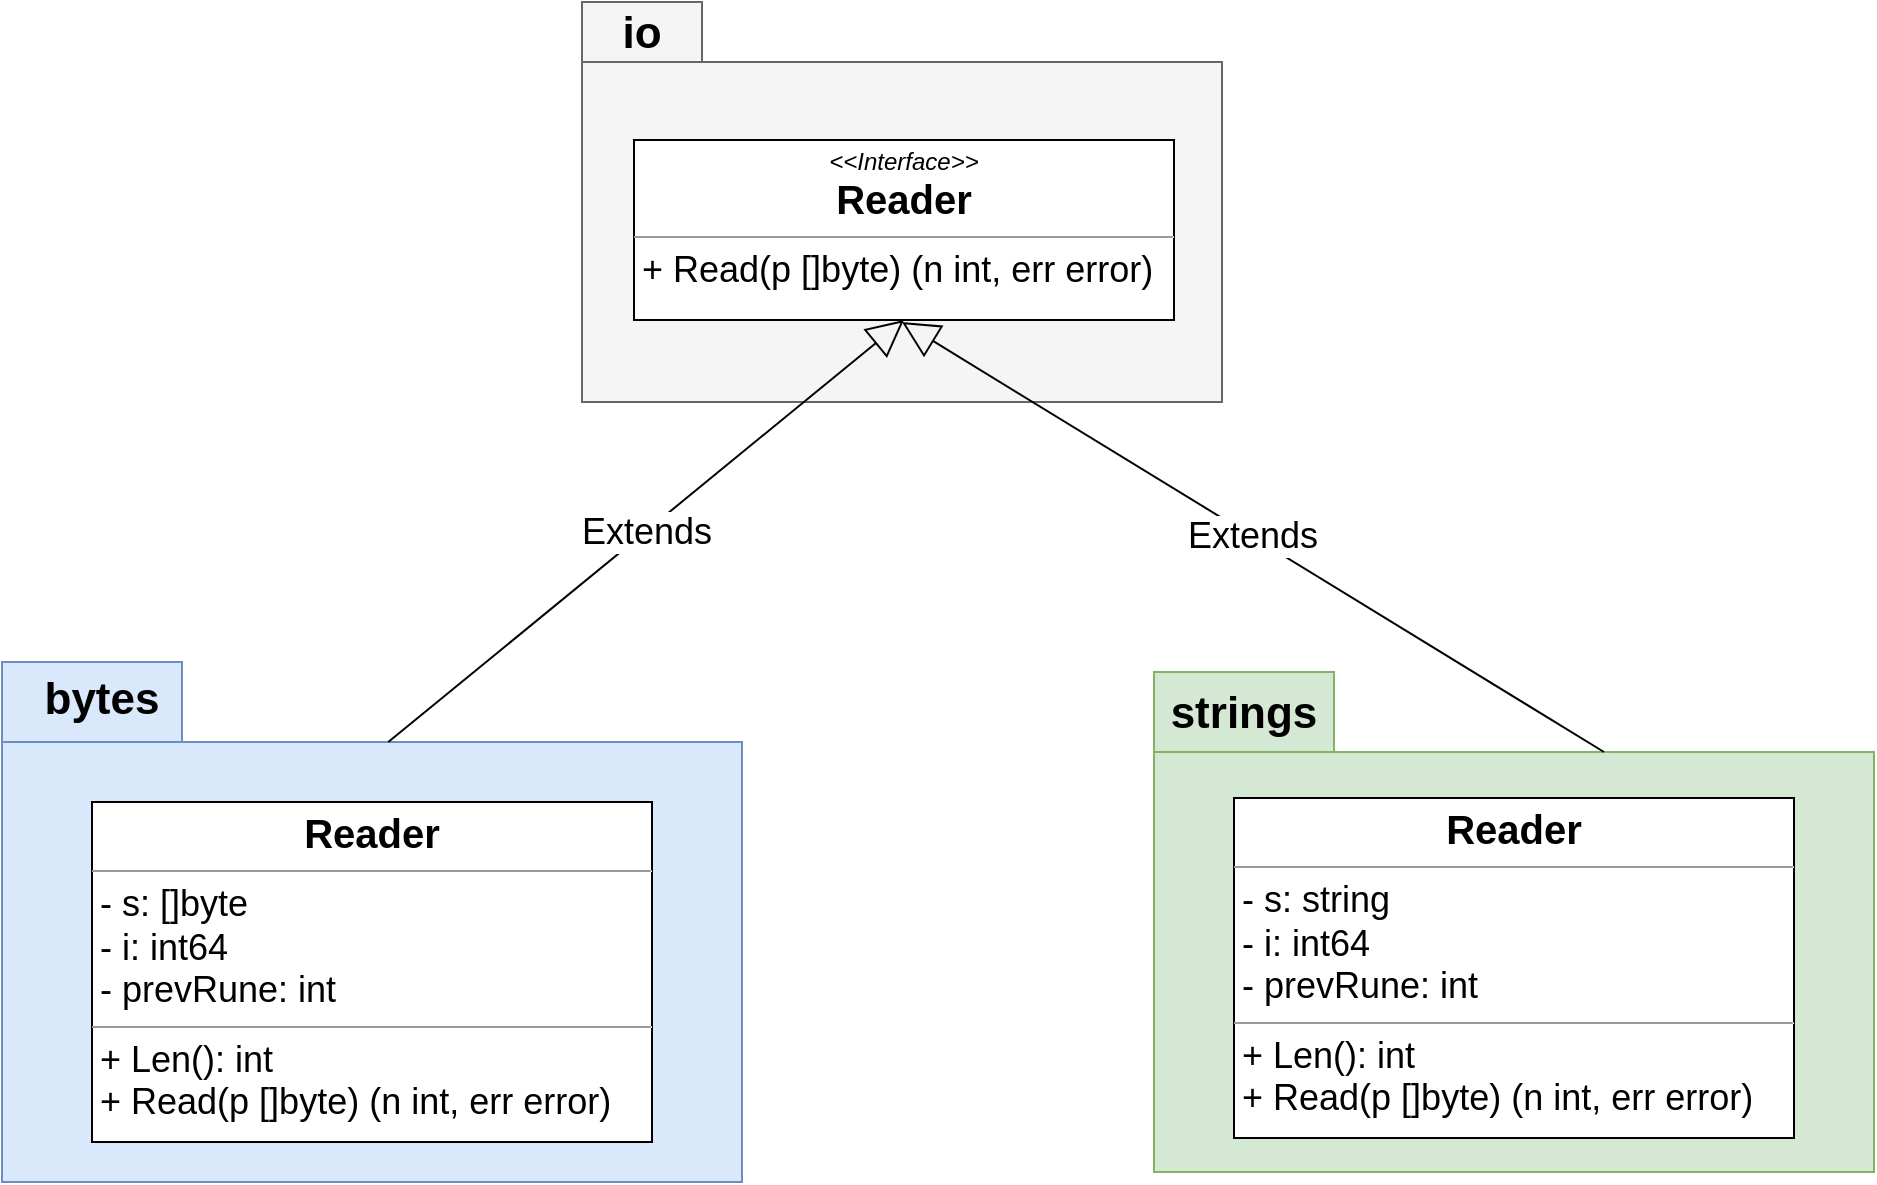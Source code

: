 <mxfile version="16.1.0" type="github">
  <diagram id="nc4mKjtdBgmFFiV7858P" name="第 1 页">
    <mxGraphModel dx="1426" dy="803" grid="1" gridSize="10" guides="1" tooltips="1" connect="1" arrows="1" fold="1" page="1" pageScale="1" pageWidth="1169" pageHeight="827" math="0" shadow="0">
      <root>
        <mxCell id="0" />
        <mxCell id="1" parent="0" />
        <mxCell id="EDF4gS8cPWlLOGGl1yAr-1" value="" style="shape=folder;fontStyle=1;spacingTop=10;tabWidth=60;tabHeight=30;tabPosition=left;html=1;fillColor=#f5f5f5;fontColor=#333333;strokeColor=#666666;" vertex="1" parent="1">
          <mxGeometry x="430" y="160" width="320" height="200" as="geometry" />
        </mxCell>
        <mxCell id="EDF4gS8cPWlLOGGl1yAr-2" value="&lt;p style=&quot;margin: 0px ; margin-top: 4px ; text-align: center&quot;&gt;&lt;i&gt;&amp;lt;&amp;lt;Interface&amp;gt;&amp;gt;&lt;/i&gt;&lt;br&gt;&lt;b&gt;&lt;font style=&quot;font-size: 20px&quot;&gt;Reader&lt;/font&gt;&lt;/b&gt;&lt;/p&gt;&lt;hr size=&quot;1&quot;&gt;&lt;p style=&quot;margin: 0px 0px 0px 4px ; font-size: 18px&quot;&gt;&lt;font style=&quot;font-size: 18px&quot;&gt;+&amp;nbsp;&lt;/font&gt;&lt;font style=&quot;font-size: 18px&quot;&gt;Read(p []byte) (n int, err error)&lt;/font&gt;&lt;/p&gt;" style="verticalAlign=top;align=left;overflow=fill;fontSize=12;fontFamily=Helvetica;html=1;" vertex="1" parent="1">
          <mxGeometry x="456" y="229" width="270" height="90" as="geometry" />
        </mxCell>
        <mxCell id="EDF4gS8cPWlLOGGl1yAr-3" value="io" style="text;align=center;fontStyle=1;verticalAlign=middle;spacingLeft=3;spacingRight=3;strokeColor=none;rotatable=0;points=[[0,0.5],[1,0.5]];portConstraint=eastwest;fontSize=22;" vertex="1" parent="1">
          <mxGeometry x="420" y="160" width="80" height="26" as="geometry" />
        </mxCell>
        <mxCell id="EDF4gS8cPWlLOGGl1yAr-4" value="&lt;div style=&quot;text-align: left ; line-height: 1.75 ; font-size: 14px&quot;&gt;&lt;br&gt;&lt;/div&gt;" style="shape=folder;fontStyle=1;spacingTop=10;tabWidth=90;tabHeight=40;tabPosition=left;html=1;fontSize=18;fillColor=#dae8fc;strokeColor=#6c8ebf;" vertex="1" parent="1">
          <mxGeometry x="140" y="490" width="370" height="260" as="geometry" />
        </mxCell>
        <mxCell id="EDF4gS8cPWlLOGGl1yAr-5" value="&lt;div style=&quot;text-align: left ; line-height: 1.75 ; font-size: 14px&quot;&gt;&lt;br&gt;&lt;/div&gt;" style="shape=folder;fontStyle=1;spacingTop=10;tabWidth=90;tabHeight=40;tabPosition=left;html=1;fontSize=18;fillColor=#d5e8d4;strokeColor=#82b366;" vertex="1" parent="1">
          <mxGeometry x="716" y="495" width="360" height="250" as="geometry" />
        </mxCell>
        <mxCell id="EDF4gS8cPWlLOGGl1yAr-6" value="bytes" style="text;align=center;fontStyle=1;verticalAlign=middle;spacingLeft=3;spacingRight=3;strokeColor=none;rotatable=0;points=[[0,0.5],[1,0.5]];portConstraint=eastwest;fontSize=22;" vertex="1" parent="1">
          <mxGeometry x="150" y="493" width="80" height="26" as="geometry" />
        </mxCell>
        <mxCell id="EDF4gS8cPWlLOGGl1yAr-7" value="strings" style="text;align=center;fontStyle=1;verticalAlign=middle;spacingLeft=3;spacingRight=3;strokeColor=none;rotatable=0;points=[[0,0.5],[1,0.5]];portConstraint=eastwest;fontSize=22;" vertex="1" parent="1">
          <mxGeometry x="721" y="500" width="80" height="26" as="geometry" />
        </mxCell>
        <mxCell id="EDF4gS8cPWlLOGGl1yAr-10" value="&lt;p style=&quot;margin: 0px ; margin-top: 4px ; text-align: center&quot;&gt;&lt;b&gt;&lt;font style=&quot;font-size: 20px&quot;&gt;Reader&lt;/font&gt;&lt;/b&gt;&lt;/p&gt;&lt;hr size=&quot;1&quot;&gt;&lt;p style=&quot;margin: 0px 0px 0px 4px ; font-size: 18px&quot;&gt;&lt;font style=&quot;font-size: 18px&quot;&gt;- s: string&lt;/font&gt;&lt;/p&gt;&lt;p style=&quot;margin: 0px 0px 0px 4px ; font-size: 18px&quot;&gt;&lt;font style=&quot;font-size: 18px&quot;&gt;- i: int64&lt;/font&gt;&lt;/p&gt;&lt;p style=&quot;margin: 0px 0px 0px 4px ; font-size: 18px&quot;&gt;&lt;font style=&quot;font-size: 18px&quot;&gt;- prevRune: int&lt;/font&gt;&lt;/p&gt;&lt;hr size=&quot;1&quot;&gt;&lt;p style=&quot;margin: 0px 0px 0px 4px ; font-size: 18px&quot;&gt;&lt;font style=&quot;font-size: 18px&quot;&gt;+ Len(): int&lt;/font&gt;&lt;/p&gt;&lt;p style=&quot;margin: 0px 0px 0px 4px ; font-size: 18px&quot;&gt;&lt;font style=&quot;font-size: 18px&quot;&gt;+&amp;nbsp;&lt;/font&gt;&lt;font style=&quot;font-size: 18px&quot;&gt;Read(p []byte) (n int, err error)&lt;/font&gt;&lt;br&gt;&lt;/p&gt;" style="verticalAlign=top;align=left;overflow=fill;fontSize=12;fontFamily=Helvetica;html=1;" vertex="1" parent="1">
          <mxGeometry x="756" y="558" width="280" height="170" as="geometry" />
        </mxCell>
        <mxCell id="EDF4gS8cPWlLOGGl1yAr-11" value="&lt;p style=&quot;margin: 0px ; margin-top: 4px ; text-align: center&quot;&gt;&lt;b&gt;&lt;font style=&quot;font-size: 20px&quot;&gt;Reader&lt;/font&gt;&lt;/b&gt;&lt;/p&gt;&lt;hr size=&quot;1&quot;&gt;&lt;p style=&quot;margin: 0px 0px 0px 4px ; font-size: 18px&quot;&gt;&lt;font style=&quot;font-size: 18px&quot;&gt;- s: []byte&lt;/font&gt;&lt;/p&gt;&lt;p style=&quot;margin: 0px 0px 0px 4px ; font-size: 18px&quot;&gt;&lt;font style=&quot;font-size: 18px&quot;&gt;- i: int64&lt;/font&gt;&lt;/p&gt;&lt;p style=&quot;margin: 0px 0px 0px 4px ; font-size: 18px&quot;&gt;&lt;font style=&quot;font-size: 18px&quot;&gt;- prevRune: int&lt;/font&gt;&lt;/p&gt;&lt;hr size=&quot;1&quot;&gt;&lt;p style=&quot;margin: 0px 0px 0px 4px ; font-size: 18px&quot;&gt;&lt;font style=&quot;font-size: 18px&quot;&gt;+ Len(): int&lt;/font&gt;&lt;/p&gt;&lt;p style=&quot;margin: 0px 0px 0px 4px ; font-size: 18px&quot;&gt;&lt;font style=&quot;font-size: 18px&quot;&gt;+&amp;nbsp;&lt;/font&gt;&lt;font style=&quot;font-size: 18px&quot;&gt;Read(p []byte) (n int, err error)&lt;/font&gt;&lt;br&gt;&lt;/p&gt;" style="verticalAlign=top;align=left;overflow=fill;fontSize=12;fontFamily=Helvetica;html=1;" vertex="1" parent="1">
          <mxGeometry x="185" y="560" width="280" height="170" as="geometry" />
        </mxCell>
        <mxCell id="EDF4gS8cPWlLOGGl1yAr-13" value="Extends" style="endArrow=block;endSize=16;endFill=0;html=1;rounded=0;fontSize=18;exitX=0.522;exitY=0.154;exitDx=0;exitDy=0;exitPerimeter=0;entryX=0.5;entryY=1;entryDx=0;entryDy=0;" edge="1" parent="1" source="EDF4gS8cPWlLOGGl1yAr-4" target="EDF4gS8cPWlLOGGl1yAr-2">
          <mxGeometry width="160" relative="1" as="geometry">
            <mxPoint x="520" y="480" as="sourcePoint" />
            <mxPoint x="680" y="480" as="targetPoint" />
          </mxGeometry>
        </mxCell>
        <mxCell id="EDF4gS8cPWlLOGGl1yAr-14" value="Extends" style="endArrow=block;endSize=16;endFill=0;html=1;rounded=0;fontSize=18;exitX=0;exitY=0;exitDx=225;exitDy=40;exitPerimeter=0;" edge="1" parent="1" source="EDF4gS8cPWlLOGGl1yAr-5">
          <mxGeometry width="160" relative="1" as="geometry">
            <mxPoint x="343.14" y="540.04" as="sourcePoint" />
            <mxPoint x="590" y="320" as="targetPoint" />
          </mxGeometry>
        </mxCell>
      </root>
    </mxGraphModel>
  </diagram>
</mxfile>
